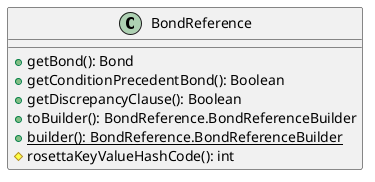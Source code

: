 @startuml

    class BondReference [[BondReference.html]] {
        +getBond(): Bond
        +getConditionPrecedentBond(): Boolean
        +getDiscrepancyClause(): Boolean
        +toBuilder(): BondReference.BondReferenceBuilder
        {static} +builder(): BondReference.BondReferenceBuilder
        #rosettaKeyValueHashCode(): int
    }

@enduml
